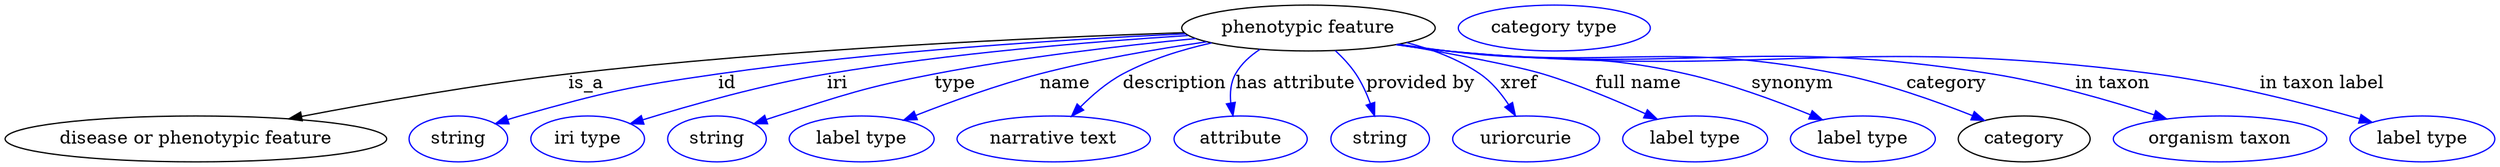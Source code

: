 digraph {
	graph [bb="0,0,1942.4,123"];
	node [label="\N"];
	"phenotypic feature"	[height=0.5,
		label="phenotypic feature",
		pos="1015.8,105",
		width=2.7442];
	"disease or phenotypic feature"	[height=0.5,
		pos="148.84,18",
		width=4.1344];
	"phenotypic feature" -> "disease or phenotypic feature"	[label=is_a,
		lp="453.84,61.5",
		pos="e,221.47,33.755 918.99,101.35 804.3,97.467 607.65,88.456 439.84,69 369.08,60.796 289.39,46.766 231.32,35.652"];
	id	[color=blue,
		height=0.5,
		label=string,
		pos="353.84,18",
		width=1.0652];
	"phenotypic feature" -> id	[color=blue,
		label=id,
		lp="563.84,61.5",
		pos="e,382.83,29.954 920.05,100.43 826.91,96.075 681.62,86.959 556.84,69 487.12,58.967 469.62,55.131 401.84,36 398.73,35.124 395.54,34.151 \
392.34,33.129",
		style=solid];
	iri	[color=blue,
		height=0.5,
		label="iri type",
		pos="454.84,18",
		width=1.2277];
	"phenotypic feature" -> iri	[color=blue,
		label=iri,
		lp="649.84,61.5",
		pos="e,488.2,29.942 922.34,99.149 846.38,94.274 736.67,85.109 641.84,69 591.65,60.476 535.39,44.535 497.81,32.939",
		style=solid];
	type	[color=blue,
		height=0.5,
		label=string,
		pos="555.84,18",
		width=1.0652];
	"phenotypic feature" -> type	[color=blue,
		label=type,
		lp="740.84,61.5",
		pos="e,584.79,29.898 927.78,96.748 869.79,91.154 792.39,82.128 724.84,69 669.7,58.285 656.4,52.901 602.84,36 600.08,35.131 597.25,34.201 \
594.41,33.24",
		style=solid];
	name	[color=blue,
		height=0.5,
		label="label type",
		pos="668.84,18",
		width=1.5707];
	"phenotypic feature" -> name	[color=blue,
		label=name,
		lp="826.84,61.5",
		pos="e,701.48,32.737 936.72,94.21 897.32,88.463 849.18,80.118 806.84,69 774.02,60.383 738.01,47.204 711,36.54",
		style=solid];
	description	[color=blue,
		height=0.5,
		label="narrative text",
		pos="818.84,18",
		width=2.0943];
	"phenotypic feature" -> description	[color=blue,
		label=description,
		lp="911.34,61.5",
		pos="e,832.14,35.782 939.66,93.494 916.6,88.274 891.84,80.512 870.84,69 859,62.511 847.91,52.619 839.03,43.342",
		style=solid];
	"has attribute"	[color=blue,
		height=0.5,
		label=attribute,
		pos="963.84,18",
		width=1.4443];
	"phenotypic feature" -> "has attribute"	[color=blue,
		label="has attribute",
		lp="1005.8,61.5",
		pos="e,957.37,36.221 977.9,88.233 970.28,83.242 963.26,76.905 958.84,69 954.99,62.118 954.48,53.863 955.43,46.061",
		style=solid];
	"provided by"	[color=blue,
		height=0.5,
		label=string,
		pos="1071.8,18",
		width=1.0652];
	"phenotypic feature" -> "provided by"	[color=blue,
		label="provided by",
		lp="1103.3,61.5",
		pos="e,1067.4,36.115 1036.8,87.288 1042.5,81.912 1048.4,75.621 1052.8,69 1057.5,61.938 1061.3,53.545 1064.2,45.671",
		style=solid];
	xref	[color=blue,
		height=0.5,
		label=uriorcurie,
		pos="1185.8,18",
		width=1.5887];
	"phenotypic feature" -> xref	[color=blue,
		label=xref,
		lp="1180.3,61.5",
		pos="e,1177.4,36.236 1092.4,93.577 1112.3,88.392 1132.9,80.627 1149.8,69 1158.8,62.829 1166.4,53.638 1172.2,44.813",
		style=solid];
	"full name"	[color=blue,
		height=0.5,
		label="label type",
		pos="1317.8,18",
		width=1.5707];
	"phenotypic feature" -> "full name"	[color=blue,
		label="full name",
		lp="1273.3,61.5",
		pos="e,1288.2,33.521 1085.8,92.166 1128.2,84.702 1177.9,75.314 1198.8,69 1226.2,60.721 1255.9,48.254 1278.8,37.84",
		style=solid];
	synonym	[color=blue,
		height=0.5,
		label="label type",
		pos="1448.8,18",
		width=1.5707];
	"phenotypic feature" -> synonym	[color=blue,
		label=synonym,
		lp="1393.8,61.5",
		pos="e,1417.2,33.063 1086,92.321 1098.6,90.41 1111.6,88.551 1123.8,87 1206.7,76.504 1229.4,87.366 1310.8,69 1344.3,61.462 1380.7,48.045 \
1407.7,37.006",
		style=solid];
	category	[height=0.5,
		pos="1574.8,18",
		width=1.4263];
	"phenotypic feature" -> category	[color=blue,
		label=category,
		lp="1514.3,61.5",
		pos="e,1543.8,32.465 1084.8,92.114 1097.8,90.178 1111.2,88.364 1123.8,87 1259.3,72.391 1296.2,95.452 1429.8,69 1466.2,61.8 1505.9,47.638 \
1534.6,36.218",
		style=solid];
	"in taxon"	[color=blue,
		height=0.5,
		label="organism taxon",
		pos="1727.8,18",
		width=2.3109];
	"phenotypic feature" -> "in taxon"	[color=blue,
		label="in taxon",
		lp="1643.8,61.5",
		pos="e,1686,33.721 1084.5,91.986 1097.6,90.05 1111.1,88.269 1123.8,87 1312.4,68.236 1362.7,98.824 1549.8,69 1593.3,62.074 1641.3,48.224 \
1676.4,36.854",
		style=solid];
	"in taxon label"	[color=blue,
		height=0.5,
		label="label type",
		pos="1885.8,18",
		width=1.5707];
	"phenotypic feature" -> "in taxon label"	[color=blue,
		label="in taxon label",
		lp="1807.3,61.5",
		pos="e,1846.6,31 1084.2,91.928 1097.3,89.985 1111,88.216 1123.8,87 1368.7,63.837 1433,100.8 1676.8,69 1732.5,61.742 1794.9,45.748 1836.9,\
33.791",
		style=solid];
	"named thing_category"	[color=blue,
		height=0.5,
		label="category type",
		pos="1207.8,105",
		width=2.0762];
}
